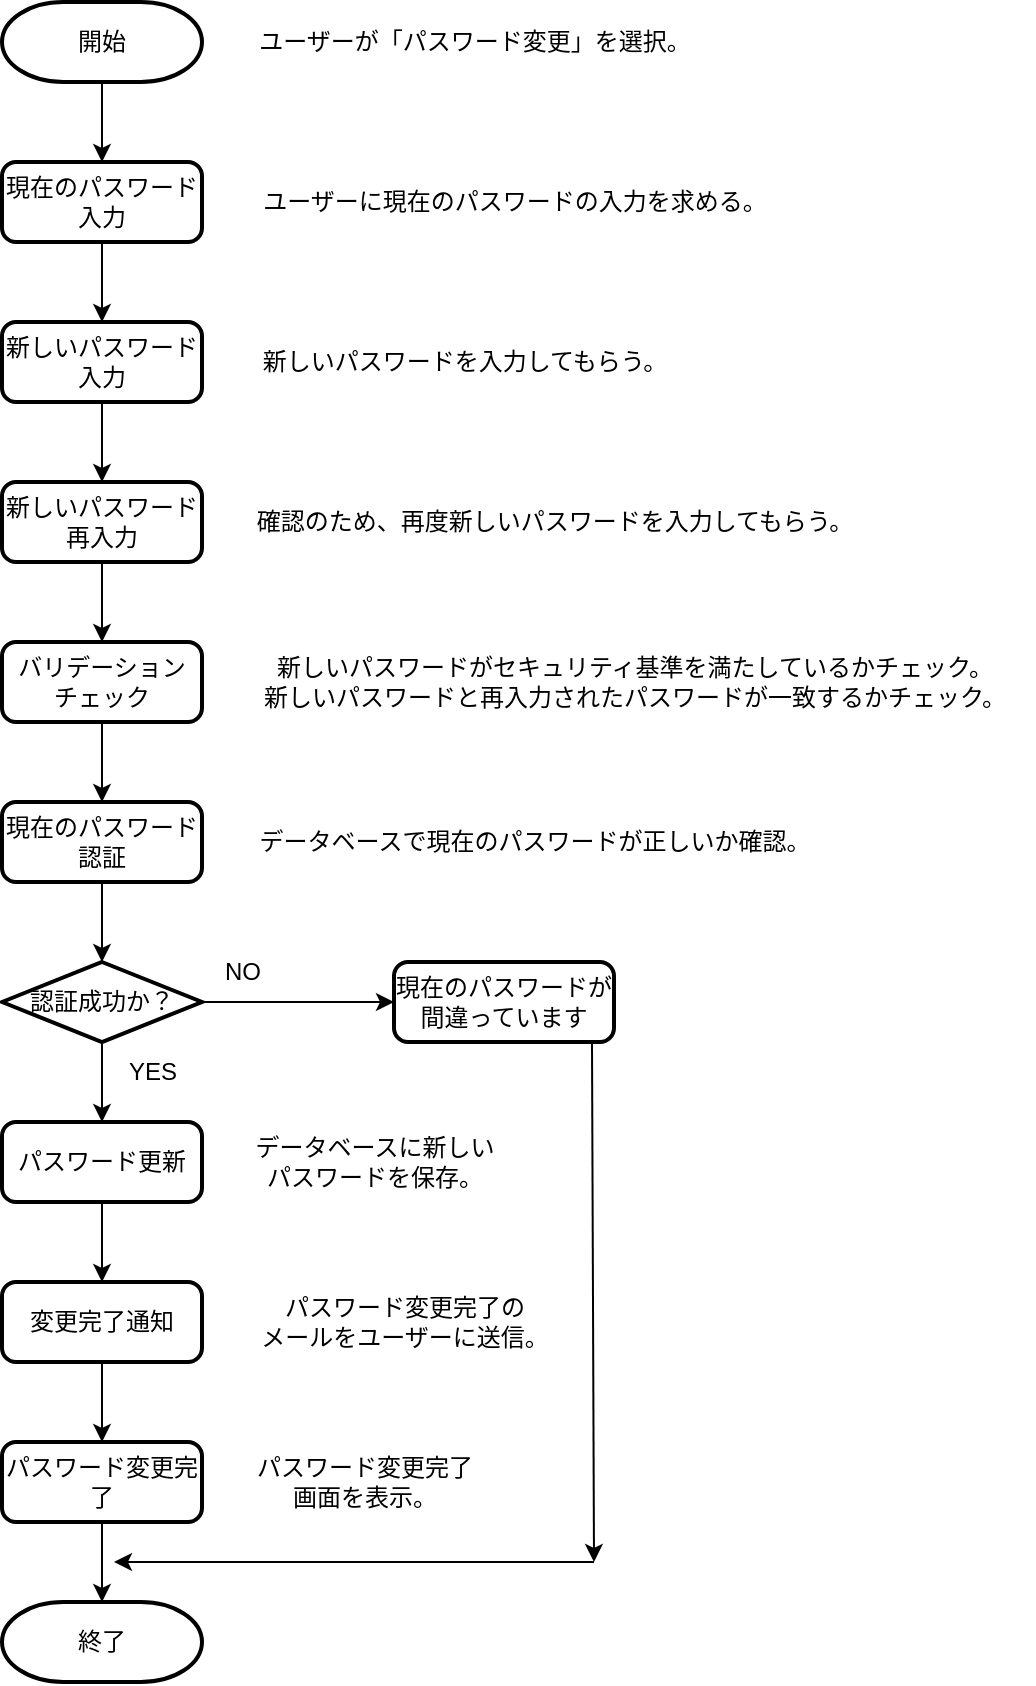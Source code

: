 <mxfile>
    <diagram id="1hU4E8btXhldW3Zuqiha" name="ページ1">
        <mxGraphModel dx="1370" dy="779" grid="1" gridSize="10" guides="1" tooltips="1" connect="1" arrows="1" fold="1" page="1" pageScale="1" pageWidth="827" pageHeight="1169" math="0" shadow="0">
            <root>
                <mxCell id="0"/>
                <mxCell id="1" parent="0"/>
                <mxCell id="2" value="終了" style="strokeWidth=2;html=1;shape=mxgraph.flowchart.terminator;whiteSpace=wrap;" vertex="1" parent="1">
                    <mxGeometry x="40" y="840" width="100" height="40" as="geometry"/>
                </mxCell>
                <mxCell id="12" value="" style="edgeStyle=none;html=1;" edge="1" parent="1" source="3" target="10">
                    <mxGeometry relative="1" as="geometry"/>
                </mxCell>
                <mxCell id="3" value="開始" style="strokeWidth=2;html=1;shape=mxgraph.flowchart.terminator;whiteSpace=wrap;" vertex="1" parent="1">
                    <mxGeometry x="40" y="40" width="100" height="40" as="geometry"/>
                </mxCell>
                <mxCell id="29" value="" style="edgeStyle=none;html=1;" edge="1" parent="1" source="5" target="28">
                    <mxGeometry relative="1" as="geometry"/>
                </mxCell>
                <mxCell id="5" value="パスワード更新" style="rounded=1;whiteSpace=wrap;html=1;absoluteArcSize=1;arcSize=14;strokeWidth=2;" vertex="1" parent="1">
                    <mxGeometry x="40" y="600" width="100" height="40" as="geometry"/>
                </mxCell>
                <mxCell id="19" value="" style="edgeStyle=none;html=1;" edge="1" parent="1" source="7" target="17">
                    <mxGeometry relative="1" as="geometry"/>
                </mxCell>
                <mxCell id="7" value="バリデーション&lt;br&gt;チェック" style="rounded=1;whiteSpace=wrap;html=1;absoluteArcSize=1;arcSize=14;strokeWidth=2;" vertex="1" parent="1">
                    <mxGeometry x="40" y="360" width="100" height="40" as="geometry"/>
                </mxCell>
                <mxCell id="16" value="" style="edgeStyle=none;html=1;" edge="1" parent="1" source="8" target="7">
                    <mxGeometry relative="1" as="geometry"/>
                </mxCell>
                <mxCell id="8" value="新しいパスワード再入力" style="rounded=1;whiteSpace=wrap;html=1;absoluteArcSize=1;arcSize=14;strokeWidth=2;" vertex="1" parent="1">
                    <mxGeometry x="40" y="280" width="100" height="40" as="geometry"/>
                </mxCell>
                <mxCell id="15" value="" style="edgeStyle=none;html=1;" edge="1" parent="1" source="9" target="8">
                    <mxGeometry relative="1" as="geometry"/>
                </mxCell>
                <mxCell id="9" value="新しいパスワード入力" style="rounded=1;whiteSpace=wrap;html=1;absoluteArcSize=1;arcSize=14;strokeWidth=2;" vertex="1" parent="1">
                    <mxGeometry x="40" y="200" width="100" height="40" as="geometry"/>
                </mxCell>
                <mxCell id="13" value="" style="edgeStyle=none;html=1;" edge="1" parent="1" source="10" target="9">
                    <mxGeometry relative="1" as="geometry"/>
                </mxCell>
                <mxCell id="10" value="現在のパスワード入力" style="rounded=1;whiteSpace=wrap;html=1;absoluteArcSize=1;arcSize=14;strokeWidth=2;" vertex="1" parent="1">
                    <mxGeometry x="40" y="120" width="100" height="40" as="geometry"/>
                </mxCell>
                <mxCell id="21" value="" style="edgeStyle=none;html=1;" edge="1" parent="1" source="11" target="18">
                    <mxGeometry relative="1" as="geometry"/>
                </mxCell>
                <mxCell id="24" value="" style="edgeStyle=none;html=1;" edge="1" parent="1" source="11" target="5">
                    <mxGeometry relative="1" as="geometry"/>
                </mxCell>
                <mxCell id="11" value="認証成功か？" style="strokeWidth=2;html=1;shape=mxgraph.flowchart.decision;whiteSpace=wrap;" vertex="1" parent="1">
                    <mxGeometry x="40" y="520" width="100" height="40" as="geometry"/>
                </mxCell>
                <mxCell id="20" value="" style="edgeStyle=none;html=1;" edge="1" parent="1" source="17" target="11">
                    <mxGeometry relative="1" as="geometry"/>
                </mxCell>
                <mxCell id="17" value="現在のパスワード認証" style="rounded=1;whiteSpace=wrap;html=1;absoluteArcSize=1;arcSize=14;strokeWidth=2;" vertex="1" parent="1">
                    <mxGeometry x="40" y="440" width="100" height="40" as="geometry"/>
                </mxCell>
                <mxCell id="18" value="現在のパスワードが間違っています" style="rounded=1;whiteSpace=wrap;html=1;absoluteArcSize=1;arcSize=14;strokeWidth=2;" vertex="1" parent="1">
                    <mxGeometry x="236" y="520" width="110" height="40" as="geometry"/>
                </mxCell>
                <mxCell id="22" value="NO" style="text;html=1;align=center;verticalAlign=middle;resizable=0;points=[];autosize=1;strokeColor=none;fillColor=none;" vertex="1" parent="1">
                    <mxGeometry x="140" y="510" width="40" height="30" as="geometry"/>
                </mxCell>
                <mxCell id="23" value="YES" style="text;html=1;align=center;verticalAlign=middle;resizable=0;points=[];autosize=1;strokeColor=none;fillColor=none;" vertex="1" parent="1">
                    <mxGeometry x="90" y="560" width="50" height="30" as="geometry"/>
                </mxCell>
                <mxCell id="25" value="" style="edgeStyle=none;html=1;exitX=0.9;exitY=1.025;exitDx=0;exitDy=0;exitPerimeter=0;" edge="1" parent="1" source="18">
                    <mxGeometry relative="1" as="geometry">
                        <mxPoint x="336" y="630" as="sourcePoint"/>
                        <mxPoint x="336" y="820" as="targetPoint"/>
                    </mxGeometry>
                </mxCell>
                <mxCell id="31" value="" style="edgeStyle=none;html=1;" edge="1" parent="1" source="27" target="2">
                    <mxGeometry relative="1" as="geometry"/>
                </mxCell>
                <mxCell id="27" value="パスワード変更完了" style="rounded=1;whiteSpace=wrap;html=1;absoluteArcSize=1;arcSize=14;strokeWidth=2;" vertex="1" parent="1">
                    <mxGeometry x="40" y="760" width="100" height="40" as="geometry"/>
                </mxCell>
                <mxCell id="30" value="" style="edgeStyle=none;html=1;" edge="1" parent="1" source="28" target="27">
                    <mxGeometry relative="1" as="geometry"/>
                </mxCell>
                <mxCell id="28" value="変更完了通知" style="rounded=1;whiteSpace=wrap;html=1;absoluteArcSize=1;arcSize=14;strokeWidth=2;" vertex="1" parent="1">
                    <mxGeometry x="40" y="680" width="100" height="40" as="geometry"/>
                </mxCell>
                <mxCell id="32" value="" style="edgeStyle=none;html=1;" edge="1" parent="1">
                    <mxGeometry relative="1" as="geometry">
                        <mxPoint x="336" y="820" as="sourcePoint"/>
                        <mxPoint x="96" y="820" as="targetPoint"/>
                    </mxGeometry>
                </mxCell>
                <mxCell id="33" value="ユーザーが「パスワード変更」を選択。" style="text;html=1;align=center;verticalAlign=middle;resizable=0;points=[];autosize=1;strokeColor=none;fillColor=none;" vertex="1" parent="1">
                    <mxGeometry x="156" y="45" width="240" height="30" as="geometry"/>
                </mxCell>
                <mxCell id="34" value="ユーザーに現在のパスワードの入力を求める。" style="text;html=1;align=center;verticalAlign=middle;resizable=0;points=[];autosize=1;strokeColor=none;fillColor=none;" vertex="1" parent="1">
                    <mxGeometry x="156" y="125" width="280" height="30" as="geometry"/>
                </mxCell>
                <mxCell id="35" value="新しいパスワードを入力してもらう。" style="text;html=1;align=center;verticalAlign=middle;resizable=0;points=[];autosize=1;strokeColor=none;fillColor=none;" vertex="1" parent="1">
                    <mxGeometry x="156" y="205" width="230" height="30" as="geometry"/>
                </mxCell>
                <mxCell id="36" value="&lt;div&gt;確認のため、再度新しいパスワードを入力してもらう。&lt;/div&gt;" style="text;html=1;align=center;verticalAlign=middle;resizable=0;points=[];autosize=1;strokeColor=none;fillColor=none;" vertex="1" parent="1">
                    <mxGeometry x="156" y="285" width="320" height="30" as="geometry"/>
                </mxCell>
                <mxCell id="37" value="&lt;div&gt;新しいパスワードがセキュリティ基準を満たしているかチェック。&lt;/div&gt;&lt;div&gt;新しいパスワードと再入力されたパスワードが一致するかチェック。&lt;/div&gt;" style="text;html=1;align=center;verticalAlign=middle;resizable=0;points=[];autosize=1;strokeColor=none;fillColor=none;" vertex="1" parent="1">
                    <mxGeometry x="156" y="360" width="400" height="40" as="geometry"/>
                </mxCell>
                <mxCell id="38" value="データベースで現在のパスワードが正しいか確認。" style="text;html=1;align=center;verticalAlign=middle;resizable=0;points=[];autosize=1;strokeColor=none;fillColor=none;" vertex="1" parent="1">
                    <mxGeometry x="156" y="445" width="300" height="30" as="geometry"/>
                </mxCell>
                <mxCell id="39" value="データベースに新しい&lt;br&gt;パスワードを保存。" style="text;html=1;align=center;verticalAlign=middle;resizable=0;points=[];autosize=1;strokeColor=none;fillColor=none;" vertex="1" parent="1">
                    <mxGeometry x="156" y="600" width="140" height="40" as="geometry"/>
                </mxCell>
                <mxCell id="40" value="パスワード変更完了の&lt;br&gt;メールをユーザーに送信。" style="text;html=1;align=center;verticalAlign=middle;resizable=0;points=[];autosize=1;strokeColor=none;fillColor=none;" vertex="1" parent="1">
                    <mxGeometry x="156" y="680" width="170" height="40" as="geometry"/>
                </mxCell>
                <mxCell id="41" value="パスワード変更完了&lt;br&gt;画面を表示。" style="text;html=1;align=center;verticalAlign=middle;resizable=0;points=[];autosize=1;strokeColor=none;fillColor=none;" vertex="1" parent="1">
                    <mxGeometry x="156" y="760" width="130" height="40" as="geometry"/>
                </mxCell>
            </root>
        </mxGraphModel>
    </diagram>
</mxfile>